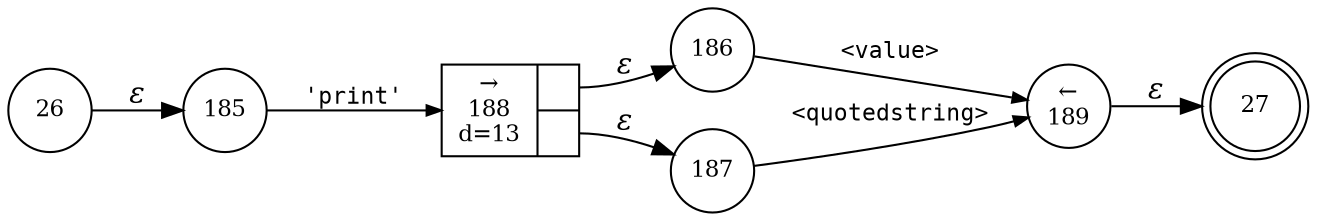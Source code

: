 digraph ATN {
rankdir=LR;
s27[fontsize=11, label="27", shape=doublecircle, fixedsize=true, width=.6];
s185[fontsize=11,label="185", shape=circle, fixedsize=true, width=.55, peripheries=1];
s26[fontsize=11,label="26", shape=circle, fixedsize=true, width=.55, peripheries=1];
s186[fontsize=11,label="186", shape=circle, fixedsize=true, width=.55, peripheries=1];
s187[fontsize=11,label="187", shape=circle, fixedsize=true, width=.55, peripheries=1];
s188[fontsize=11,label="{&rarr;\n188\nd=13|{<p0>|<p1>}}", shape=record, fixedsize=false, peripheries=1];
s189[fontsize=11,label="&larr;\n189", shape=circle, fixedsize=true, width=.55, peripheries=1];
s26 -> s185 [fontname="Times-Italic", label="&epsilon;"];
s185 -> s188 [fontsize=11, fontname="Courier", arrowsize=.7, label = "'print'", arrowhead = normal];
s188:p0 -> s186 [fontname="Times-Italic", label="&epsilon;"];
s188:p1 -> s187 [fontname="Times-Italic", label="&epsilon;"];
s186 -> s189 [fontsize=11, fontname="Courier", arrowsize=.7, label = "<value>", arrowhead = normal];
s187 -> s189 [fontsize=11, fontname="Courier", arrowsize=.7, label = "<quotedstring>", arrowhead = normal];
s189 -> s27 [fontname="Times-Italic", label="&epsilon;"];
}